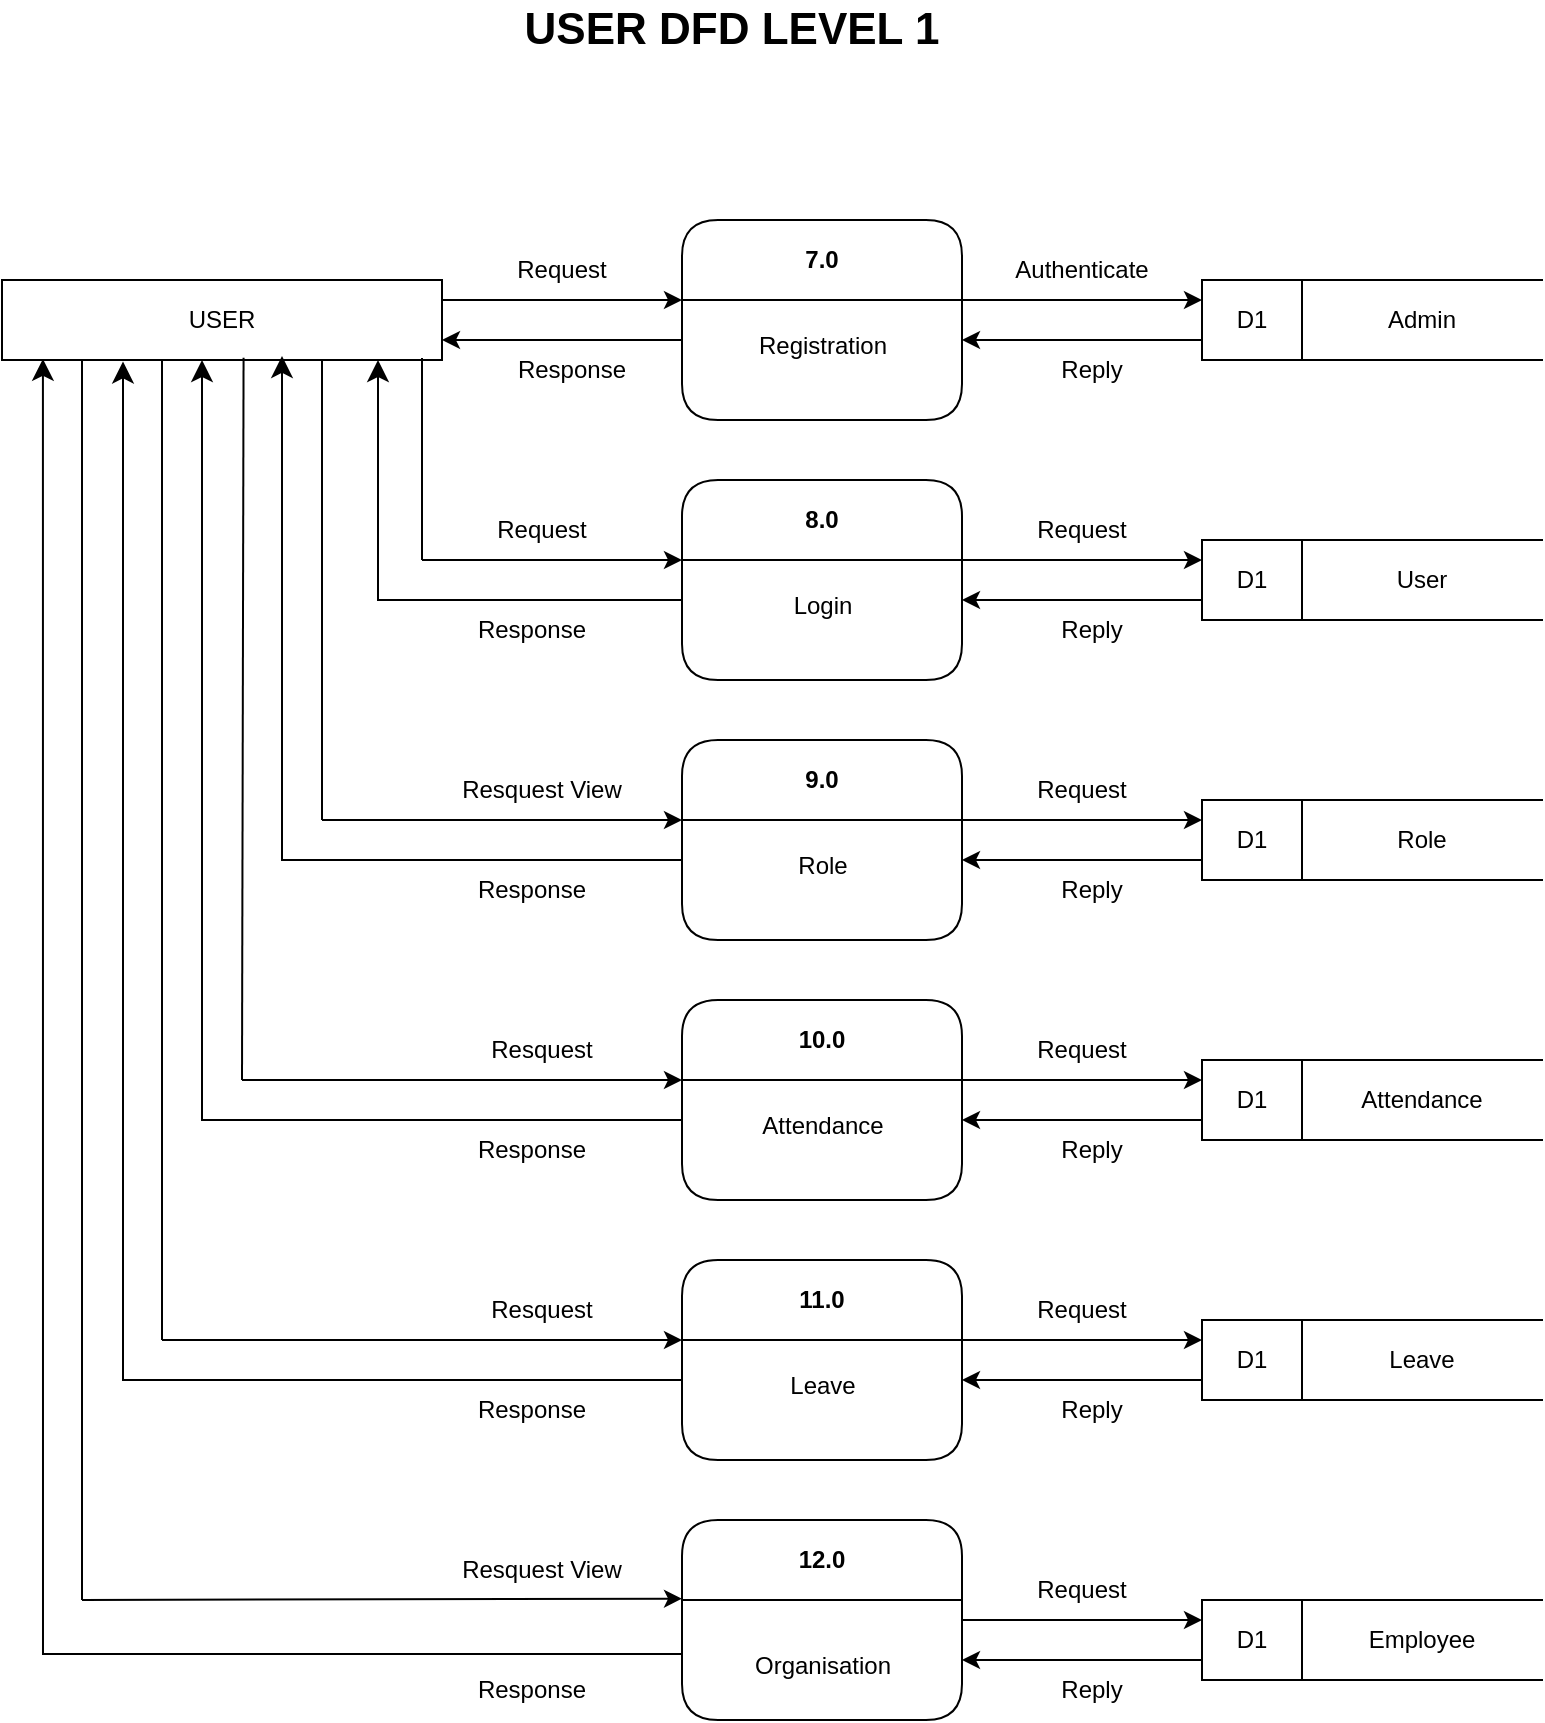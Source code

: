 <mxfile version="24.3.1" type="github">
  <diagram name="Page-1" id="UwWEIwb41tINyo97Hl8b">
    <mxGraphModel dx="2109" dy="1786" grid="1" gridSize="10" guides="1" tooltips="1" connect="1" arrows="1" fold="1" page="1" pageScale="1" pageWidth="850" pageHeight="1100" math="0" shadow="0">
      <root>
        <mxCell id="0" />
        <mxCell id="1" parent="0" />
        <mxCell id="CdnurSUOD-9AqRvy0sy4-1" value="Admin" style="shape=partialRectangle;whiteSpace=wrap;html=1;left=0;right=0;fillColor=none;" vertex="1" parent="1">
          <mxGeometry x="630" y="130" width="120" height="40" as="geometry" />
        </mxCell>
        <mxCell id="CdnurSUOD-9AqRvy0sy4-2" value="D1" style="rounded=0;whiteSpace=wrap;html=1;" vertex="1" parent="1">
          <mxGeometry x="580" y="130" width="50" height="40" as="geometry" />
        </mxCell>
        <mxCell id="CdnurSUOD-9AqRvy0sy4-3" value="7.0" style="swimlane;whiteSpace=wrap;html=1;rounded=1;startSize=40;" vertex="1" parent="1">
          <mxGeometry x="320" y="100" width="140" height="100" as="geometry" />
        </mxCell>
        <mxCell id="CdnurSUOD-9AqRvy0sy4-4" value="Registration" style="text;html=1;align=center;verticalAlign=middle;resizable=0;points=[];autosize=1;strokeColor=none;fillColor=none;" vertex="1" parent="1">
          <mxGeometry x="345" y="148" width="90" height="30" as="geometry" />
        </mxCell>
        <mxCell id="CdnurSUOD-9AqRvy0sy4-5" value="" style="endArrow=classic;html=1;rounded=0;entryX=0;entryY=0.25;entryDx=0;entryDy=0;" edge="1" parent="1" target="CdnurSUOD-9AqRvy0sy4-2">
          <mxGeometry width="50" height="50" relative="1" as="geometry">
            <mxPoint x="460" y="140" as="sourcePoint" />
            <mxPoint x="510" y="90" as="targetPoint" />
          </mxGeometry>
        </mxCell>
        <mxCell id="CdnurSUOD-9AqRvy0sy4-6" value="USER" style="rounded=0;whiteSpace=wrap;html=1;" vertex="1" parent="1">
          <mxGeometry x="-20" y="130" width="220" height="40" as="geometry" />
        </mxCell>
        <mxCell id="CdnurSUOD-9AqRvy0sy4-7" value="" style="endArrow=classic;html=1;rounded=0;entryX=0;entryY=0.25;entryDx=0;entryDy=0;" edge="1" parent="1">
          <mxGeometry width="50" height="50" relative="1" as="geometry">
            <mxPoint x="200" y="140" as="sourcePoint" />
            <mxPoint x="320" y="140" as="targetPoint" />
          </mxGeometry>
        </mxCell>
        <mxCell id="CdnurSUOD-9AqRvy0sy4-8" value="" style="endArrow=classic;html=1;rounded=0;" edge="1" parent="1">
          <mxGeometry width="50" height="50" relative="1" as="geometry">
            <mxPoint x="580" y="160" as="sourcePoint" />
            <mxPoint x="460" y="160" as="targetPoint" />
          </mxGeometry>
        </mxCell>
        <mxCell id="CdnurSUOD-9AqRvy0sy4-9" value="" style="endArrow=classic;html=1;rounded=0;" edge="1" parent="1">
          <mxGeometry width="50" height="50" relative="1" as="geometry">
            <mxPoint x="320" y="160" as="sourcePoint" />
            <mxPoint x="200" y="160" as="targetPoint" />
          </mxGeometry>
        </mxCell>
        <mxCell id="CdnurSUOD-9AqRvy0sy4-10" value="Request" style="text;html=1;align=center;verticalAlign=middle;whiteSpace=wrap;rounded=0;" vertex="1" parent="1">
          <mxGeometry x="230" y="110" width="60" height="30" as="geometry" />
        </mxCell>
        <mxCell id="CdnurSUOD-9AqRvy0sy4-11" value="Authenticate" style="text;html=1;align=center;verticalAlign=middle;whiteSpace=wrap;rounded=0;" vertex="1" parent="1">
          <mxGeometry x="480" y="110" width="80" height="30" as="geometry" />
        </mxCell>
        <mxCell id="CdnurSUOD-9AqRvy0sy4-12" value="Response" style="text;html=1;align=center;verticalAlign=middle;whiteSpace=wrap;rounded=0;" vertex="1" parent="1">
          <mxGeometry x="230" y="160" width="70" height="30" as="geometry" />
        </mxCell>
        <mxCell id="CdnurSUOD-9AqRvy0sy4-13" value="Reply" style="text;html=1;align=center;verticalAlign=middle;whiteSpace=wrap;rounded=0;" vertex="1" parent="1">
          <mxGeometry x="490" y="160" width="70" height="30" as="geometry" />
        </mxCell>
        <mxCell id="CdnurSUOD-9AqRvy0sy4-14" value="User" style="shape=partialRectangle;whiteSpace=wrap;html=1;left=0;right=0;fillColor=none;" vertex="1" parent="1">
          <mxGeometry x="630" y="260" width="120" height="40" as="geometry" />
        </mxCell>
        <mxCell id="CdnurSUOD-9AqRvy0sy4-15" value="D1" style="rounded=0;whiteSpace=wrap;html=1;" vertex="1" parent="1">
          <mxGeometry x="580" y="260" width="50" height="40" as="geometry" />
        </mxCell>
        <mxCell id="CdnurSUOD-9AqRvy0sy4-16" value="8.0" style="swimlane;whiteSpace=wrap;html=1;rounded=1;startSize=40;" vertex="1" parent="1">
          <mxGeometry x="320" y="230" width="140" height="100" as="geometry" />
        </mxCell>
        <mxCell id="CdnurSUOD-9AqRvy0sy4-17" value="Login" style="text;html=1;align=center;verticalAlign=middle;resizable=0;points=[];autosize=1;strokeColor=none;fillColor=none;" vertex="1" parent="1">
          <mxGeometry x="365" y="278" width="50" height="30" as="geometry" />
        </mxCell>
        <mxCell id="CdnurSUOD-9AqRvy0sy4-18" value="" style="endArrow=classic;html=1;rounded=0;entryX=0;entryY=0.25;entryDx=0;entryDy=0;" edge="1" parent="1" target="CdnurSUOD-9AqRvy0sy4-15">
          <mxGeometry width="50" height="50" relative="1" as="geometry">
            <mxPoint x="460" y="270" as="sourcePoint" />
            <mxPoint x="510" y="220" as="targetPoint" />
          </mxGeometry>
        </mxCell>
        <mxCell id="CdnurSUOD-9AqRvy0sy4-19" value="" style="endArrow=classic;html=1;rounded=0;" edge="1" parent="1">
          <mxGeometry width="50" height="50" relative="1" as="geometry">
            <mxPoint x="580" y="290" as="sourcePoint" />
            <mxPoint x="460" y="290" as="targetPoint" />
          </mxGeometry>
        </mxCell>
        <mxCell id="CdnurSUOD-9AqRvy0sy4-20" value="Request" style="text;html=1;align=center;verticalAlign=middle;whiteSpace=wrap;rounded=0;" vertex="1" parent="1">
          <mxGeometry x="480" y="240" width="80" height="30" as="geometry" />
        </mxCell>
        <mxCell id="CdnurSUOD-9AqRvy0sy4-21" value="Reply" style="text;html=1;align=center;verticalAlign=middle;whiteSpace=wrap;rounded=0;" vertex="1" parent="1">
          <mxGeometry x="490" y="290" width="70" height="30" as="geometry" />
        </mxCell>
        <mxCell id="CdnurSUOD-9AqRvy0sy4-22" value="Role" style="shape=partialRectangle;whiteSpace=wrap;html=1;left=0;right=0;fillColor=none;" vertex="1" parent="1">
          <mxGeometry x="630" y="390" width="120" height="40" as="geometry" />
        </mxCell>
        <mxCell id="CdnurSUOD-9AqRvy0sy4-23" value="D1" style="rounded=0;whiteSpace=wrap;html=1;" vertex="1" parent="1">
          <mxGeometry x="580" y="390" width="50" height="40" as="geometry" />
        </mxCell>
        <mxCell id="CdnurSUOD-9AqRvy0sy4-24" value="9.0" style="swimlane;whiteSpace=wrap;html=1;rounded=1;startSize=40;" vertex="1" parent="1">
          <mxGeometry x="320" y="360" width="140" height="100" as="geometry" />
        </mxCell>
        <mxCell id="CdnurSUOD-9AqRvy0sy4-25" value="Role" style="text;html=1;align=center;verticalAlign=middle;resizable=0;points=[];autosize=1;strokeColor=none;fillColor=none;" vertex="1" parent="1">
          <mxGeometry x="365" y="408" width="50" height="30" as="geometry" />
        </mxCell>
        <mxCell id="CdnurSUOD-9AqRvy0sy4-26" value="" style="endArrow=classic;html=1;rounded=0;entryX=0;entryY=0.25;entryDx=0;entryDy=0;" edge="1" parent="1" target="CdnurSUOD-9AqRvy0sy4-23">
          <mxGeometry width="50" height="50" relative="1" as="geometry">
            <mxPoint x="460" y="400" as="sourcePoint" />
            <mxPoint x="510" y="350" as="targetPoint" />
          </mxGeometry>
        </mxCell>
        <mxCell id="CdnurSUOD-9AqRvy0sy4-27" value="" style="endArrow=classic;html=1;rounded=0;" edge="1" parent="1">
          <mxGeometry width="50" height="50" relative="1" as="geometry">
            <mxPoint x="580" y="420" as="sourcePoint" />
            <mxPoint x="460" y="420" as="targetPoint" />
          </mxGeometry>
        </mxCell>
        <mxCell id="CdnurSUOD-9AqRvy0sy4-28" value="Request" style="text;html=1;align=center;verticalAlign=middle;whiteSpace=wrap;rounded=0;" vertex="1" parent="1">
          <mxGeometry x="480" y="370" width="80" height="30" as="geometry" />
        </mxCell>
        <mxCell id="CdnurSUOD-9AqRvy0sy4-29" value="Reply" style="text;html=1;align=center;verticalAlign=middle;whiteSpace=wrap;rounded=0;" vertex="1" parent="1">
          <mxGeometry x="490" y="420" width="70" height="30" as="geometry" />
        </mxCell>
        <mxCell id="CdnurSUOD-9AqRvy0sy4-30" value="Attendance" style="shape=partialRectangle;whiteSpace=wrap;html=1;left=0;right=0;fillColor=none;" vertex="1" parent="1">
          <mxGeometry x="630" y="520" width="120" height="40" as="geometry" />
        </mxCell>
        <mxCell id="CdnurSUOD-9AqRvy0sy4-31" value="D1" style="rounded=0;whiteSpace=wrap;html=1;" vertex="1" parent="1">
          <mxGeometry x="580" y="520" width="50" height="40" as="geometry" />
        </mxCell>
        <mxCell id="CdnurSUOD-9AqRvy0sy4-32" value="10.0" style="swimlane;whiteSpace=wrap;html=1;rounded=1;startSize=40;" vertex="1" parent="1">
          <mxGeometry x="320" y="490" width="140" height="100" as="geometry" />
        </mxCell>
        <mxCell id="CdnurSUOD-9AqRvy0sy4-33" value="Attendance" style="text;html=1;align=center;verticalAlign=middle;resizable=0;points=[];autosize=1;strokeColor=none;fillColor=none;" vertex="1" parent="1">
          <mxGeometry x="350" y="538" width="80" height="30" as="geometry" />
        </mxCell>
        <mxCell id="CdnurSUOD-9AqRvy0sy4-34" value="" style="endArrow=classic;html=1;rounded=0;entryX=0;entryY=0.25;entryDx=0;entryDy=0;" edge="1" parent="1" target="CdnurSUOD-9AqRvy0sy4-31">
          <mxGeometry width="50" height="50" relative="1" as="geometry">
            <mxPoint x="460" y="530" as="sourcePoint" />
            <mxPoint x="510" y="480" as="targetPoint" />
          </mxGeometry>
        </mxCell>
        <mxCell id="CdnurSUOD-9AqRvy0sy4-35" value="" style="endArrow=classic;html=1;rounded=0;" edge="1" parent="1">
          <mxGeometry width="50" height="50" relative="1" as="geometry">
            <mxPoint x="580" y="550" as="sourcePoint" />
            <mxPoint x="460" y="550" as="targetPoint" />
          </mxGeometry>
        </mxCell>
        <mxCell id="CdnurSUOD-9AqRvy0sy4-36" value="Request" style="text;html=1;align=center;verticalAlign=middle;whiteSpace=wrap;rounded=0;" vertex="1" parent="1">
          <mxGeometry x="480" y="500" width="80" height="30" as="geometry" />
        </mxCell>
        <mxCell id="CdnurSUOD-9AqRvy0sy4-37" value="Reply" style="text;html=1;align=center;verticalAlign=middle;whiteSpace=wrap;rounded=0;" vertex="1" parent="1">
          <mxGeometry x="490" y="550" width="70" height="30" as="geometry" />
        </mxCell>
        <mxCell id="CdnurSUOD-9AqRvy0sy4-38" value="Leave" style="shape=partialRectangle;whiteSpace=wrap;html=1;left=0;right=0;fillColor=none;" vertex="1" parent="1">
          <mxGeometry x="630" y="650" width="120" height="40" as="geometry" />
        </mxCell>
        <mxCell id="CdnurSUOD-9AqRvy0sy4-39" value="D1" style="rounded=0;whiteSpace=wrap;html=1;" vertex="1" parent="1">
          <mxGeometry x="580" y="650" width="50" height="40" as="geometry" />
        </mxCell>
        <mxCell id="CdnurSUOD-9AqRvy0sy4-40" value="11.0" style="swimlane;whiteSpace=wrap;html=1;rounded=1;startSize=40;" vertex="1" parent="1">
          <mxGeometry x="320" y="620" width="140" height="100" as="geometry" />
        </mxCell>
        <mxCell id="CdnurSUOD-9AqRvy0sy4-41" value="Leave" style="text;html=1;align=center;verticalAlign=middle;resizable=0;points=[];autosize=1;strokeColor=none;fillColor=none;" vertex="1" parent="1">
          <mxGeometry x="360" y="668" width="60" height="30" as="geometry" />
        </mxCell>
        <mxCell id="CdnurSUOD-9AqRvy0sy4-42" value="" style="endArrow=classic;html=1;rounded=0;entryX=0;entryY=0.25;entryDx=0;entryDy=0;" edge="1" parent="1" target="CdnurSUOD-9AqRvy0sy4-39">
          <mxGeometry width="50" height="50" relative="1" as="geometry">
            <mxPoint x="460" y="660" as="sourcePoint" />
            <mxPoint x="510" y="610" as="targetPoint" />
          </mxGeometry>
        </mxCell>
        <mxCell id="CdnurSUOD-9AqRvy0sy4-43" value="" style="endArrow=classic;html=1;rounded=0;" edge="1" parent="1">
          <mxGeometry width="50" height="50" relative="1" as="geometry">
            <mxPoint x="580" y="680" as="sourcePoint" />
            <mxPoint x="460" y="680" as="targetPoint" />
          </mxGeometry>
        </mxCell>
        <mxCell id="CdnurSUOD-9AqRvy0sy4-44" value="Request" style="text;html=1;align=center;verticalAlign=middle;whiteSpace=wrap;rounded=0;" vertex="1" parent="1">
          <mxGeometry x="480" y="630" width="80" height="30" as="geometry" />
        </mxCell>
        <mxCell id="CdnurSUOD-9AqRvy0sy4-45" value="Reply" style="text;html=1;align=center;verticalAlign=middle;whiteSpace=wrap;rounded=0;" vertex="1" parent="1">
          <mxGeometry x="490" y="680" width="70" height="30" as="geometry" />
        </mxCell>
        <mxCell id="CdnurSUOD-9AqRvy0sy4-46" value="Employee" style="shape=partialRectangle;whiteSpace=wrap;html=1;left=0;right=0;fillColor=none;" vertex="1" parent="1">
          <mxGeometry x="630" y="790" width="120" height="40" as="geometry" />
        </mxCell>
        <mxCell id="CdnurSUOD-9AqRvy0sy4-47" value="D1" style="rounded=0;whiteSpace=wrap;html=1;" vertex="1" parent="1">
          <mxGeometry x="580" y="790" width="50" height="40" as="geometry" />
        </mxCell>
        <mxCell id="CdnurSUOD-9AqRvy0sy4-48" value="12.0" style="swimlane;whiteSpace=wrap;html=1;rounded=1;startSize=40;" vertex="1" parent="1">
          <mxGeometry x="320" y="750" width="140" height="100" as="geometry" />
        </mxCell>
        <mxCell id="CdnurSUOD-9AqRvy0sy4-49" value="Organisation" style="text;html=1;align=center;verticalAlign=middle;resizable=0;points=[];autosize=1;strokeColor=none;fillColor=none;" vertex="1" parent="1">
          <mxGeometry x="345" y="808" width="90" height="30" as="geometry" />
        </mxCell>
        <mxCell id="CdnurSUOD-9AqRvy0sy4-50" value="" style="endArrow=classic;html=1;rounded=0;entryX=0;entryY=0.25;entryDx=0;entryDy=0;" edge="1" parent="1" target="CdnurSUOD-9AqRvy0sy4-47">
          <mxGeometry width="50" height="50" relative="1" as="geometry">
            <mxPoint x="460" y="800" as="sourcePoint" />
            <mxPoint x="510" y="750" as="targetPoint" />
          </mxGeometry>
        </mxCell>
        <mxCell id="CdnurSUOD-9AqRvy0sy4-51" value="" style="endArrow=classic;html=1;rounded=0;" edge="1" parent="1">
          <mxGeometry width="50" height="50" relative="1" as="geometry">
            <mxPoint x="580" y="820" as="sourcePoint" />
            <mxPoint x="460" y="820" as="targetPoint" />
          </mxGeometry>
        </mxCell>
        <mxCell id="CdnurSUOD-9AqRvy0sy4-52" value="Request" style="text;html=1;align=center;verticalAlign=middle;whiteSpace=wrap;rounded=0;" vertex="1" parent="1">
          <mxGeometry x="480" y="770" width="80" height="30" as="geometry" />
        </mxCell>
        <mxCell id="CdnurSUOD-9AqRvy0sy4-53" value="Reply" style="text;html=1;align=center;verticalAlign=middle;whiteSpace=wrap;rounded=0;" vertex="1" parent="1">
          <mxGeometry x="490" y="820" width="70" height="30" as="geometry" />
        </mxCell>
        <mxCell id="CdnurSUOD-9AqRvy0sy4-62" value="" style="edgeStyle=segmentEdgeStyle;endArrow=classic;html=1;curved=0;rounded=0;endSize=8;startSize=8;entryX=0.8;entryY=1;entryDx=0;entryDy=0;entryPerimeter=0;" edge="1" parent="1">
          <mxGeometry width="50" height="50" relative="1" as="geometry">
            <mxPoint x="320" y="290" as="sourcePoint" />
            <mxPoint x="168" y="170" as="targetPoint" />
          </mxGeometry>
        </mxCell>
        <mxCell id="CdnurSUOD-9AqRvy0sy4-63" value="" style="endArrow=classic;html=1;rounded=0;" edge="1" parent="1">
          <mxGeometry width="50" height="50" relative="1" as="geometry">
            <mxPoint x="190" y="270" as="sourcePoint" />
            <mxPoint x="320" y="270" as="targetPoint" />
          </mxGeometry>
        </mxCell>
        <mxCell id="CdnurSUOD-9AqRvy0sy4-64" value="" style="endArrow=none;html=1;rounded=0;" edge="1" parent="1">
          <mxGeometry width="50" height="50" relative="1" as="geometry">
            <mxPoint x="190" y="270" as="sourcePoint" />
            <mxPoint x="190" y="169" as="targetPoint" />
          </mxGeometry>
        </mxCell>
        <mxCell id="CdnurSUOD-9AqRvy0sy4-65" value="Request" style="text;html=1;align=center;verticalAlign=middle;whiteSpace=wrap;rounded=0;" vertex="1" parent="1">
          <mxGeometry x="190" y="240" width="120" height="30" as="geometry" />
        </mxCell>
        <mxCell id="CdnurSUOD-9AqRvy0sy4-66" value="Response" style="text;html=1;align=center;verticalAlign=middle;whiteSpace=wrap;rounded=0;" vertex="1" parent="1">
          <mxGeometry x="210" y="290" width="70" height="30" as="geometry" />
        </mxCell>
        <mxCell id="CdnurSUOD-9AqRvy0sy4-67" value="" style="edgeStyle=segmentEdgeStyle;endArrow=classic;html=1;curved=0;rounded=0;endSize=8;startSize=8;entryX=0.8;entryY=1;entryDx=0;entryDy=0;entryPerimeter=0;" edge="1" parent="1">
          <mxGeometry width="50" height="50" relative="1" as="geometry">
            <mxPoint x="320" y="420" as="sourcePoint" />
            <mxPoint x="120" y="167.97" as="targetPoint" />
          </mxGeometry>
        </mxCell>
        <mxCell id="CdnurSUOD-9AqRvy0sy4-68" value="" style="endArrow=classic;html=1;rounded=0;" edge="1" parent="1">
          <mxGeometry width="50" height="50" relative="1" as="geometry">
            <mxPoint x="140" y="400" as="sourcePoint" />
            <mxPoint x="320" y="400" as="targetPoint" />
          </mxGeometry>
        </mxCell>
        <mxCell id="CdnurSUOD-9AqRvy0sy4-69" value="" style="endArrow=none;html=1;rounded=0;" edge="1" parent="1">
          <mxGeometry width="50" height="50" relative="1" as="geometry">
            <mxPoint x="140" y="400" as="sourcePoint" />
            <mxPoint x="140" y="170" as="targetPoint" />
          </mxGeometry>
        </mxCell>
        <mxCell id="CdnurSUOD-9AqRvy0sy4-70" value="Resquest View" style="text;html=1;align=center;verticalAlign=middle;whiteSpace=wrap;rounded=0;" vertex="1" parent="1">
          <mxGeometry x="190" y="370" width="120" height="30" as="geometry" />
        </mxCell>
        <mxCell id="CdnurSUOD-9AqRvy0sy4-71" value="Response" style="text;html=1;align=center;verticalAlign=middle;whiteSpace=wrap;rounded=0;" vertex="1" parent="1">
          <mxGeometry x="210" y="420" width="70" height="30" as="geometry" />
        </mxCell>
        <mxCell id="CdnurSUOD-9AqRvy0sy4-72" value="" style="endArrow=classic;html=1;rounded=0;" edge="1" parent="1">
          <mxGeometry width="50" height="50" relative="1" as="geometry">
            <mxPoint x="100" y="530" as="sourcePoint" />
            <mxPoint x="320" y="530" as="targetPoint" />
          </mxGeometry>
        </mxCell>
        <mxCell id="CdnurSUOD-9AqRvy0sy4-73" value="" style="endArrow=none;html=1;rounded=0;entryX=0.549;entryY=0.971;entryDx=0;entryDy=0;entryPerimeter=0;" edge="1" parent="1" target="CdnurSUOD-9AqRvy0sy4-6">
          <mxGeometry width="50" height="50" relative="1" as="geometry">
            <mxPoint x="100" y="530" as="sourcePoint" />
            <mxPoint x="100" y="470" as="targetPoint" />
          </mxGeometry>
        </mxCell>
        <mxCell id="CdnurSUOD-9AqRvy0sy4-74" value="" style="edgeStyle=segmentEdgeStyle;endArrow=classic;html=1;curved=0;rounded=0;endSize=8;startSize=8;entryX=0.8;entryY=1;entryDx=0;entryDy=0;entryPerimeter=0;" edge="1" parent="1">
          <mxGeometry width="50" height="50" relative="1" as="geometry">
            <mxPoint x="320" y="550" as="sourcePoint" />
            <mxPoint x="80" y="170" as="targetPoint" />
          </mxGeometry>
        </mxCell>
        <mxCell id="CdnurSUOD-9AqRvy0sy4-75" value="Resquest" style="text;html=1;align=center;verticalAlign=middle;whiteSpace=wrap;rounded=0;" vertex="1" parent="1">
          <mxGeometry x="190" y="500" width="120" height="30" as="geometry" />
        </mxCell>
        <mxCell id="CdnurSUOD-9AqRvy0sy4-76" value="Response" style="text;html=1;align=center;verticalAlign=middle;whiteSpace=wrap;rounded=0;" vertex="1" parent="1">
          <mxGeometry x="210" y="550" width="70" height="30" as="geometry" />
        </mxCell>
        <mxCell id="CdnurSUOD-9AqRvy0sy4-77" value="" style="endArrow=classic;html=1;rounded=0;" edge="1" parent="1">
          <mxGeometry width="50" height="50" relative="1" as="geometry">
            <mxPoint x="60" y="660" as="sourcePoint" />
            <mxPoint x="320" y="660" as="targetPoint" />
          </mxGeometry>
        </mxCell>
        <mxCell id="CdnurSUOD-9AqRvy0sy4-78" value="" style="endArrow=none;html=1;rounded=0;" edge="1" parent="1">
          <mxGeometry width="50" height="50" relative="1" as="geometry">
            <mxPoint x="60" y="660" as="sourcePoint" />
            <mxPoint x="60" y="170" as="targetPoint" />
          </mxGeometry>
        </mxCell>
        <mxCell id="CdnurSUOD-9AqRvy0sy4-79" value="Resquest" style="text;html=1;align=center;verticalAlign=middle;whiteSpace=wrap;rounded=0;" vertex="1" parent="1">
          <mxGeometry x="190" y="630" width="120" height="30" as="geometry" />
        </mxCell>
        <mxCell id="CdnurSUOD-9AqRvy0sy4-80" value="Response" style="text;html=1;align=center;verticalAlign=middle;whiteSpace=wrap;rounded=0;" vertex="1" parent="1">
          <mxGeometry x="210" y="680" width="70" height="30" as="geometry" />
        </mxCell>
        <mxCell id="CdnurSUOD-9AqRvy0sy4-81" value="" style="edgeStyle=segmentEdgeStyle;endArrow=classic;html=1;curved=0;rounded=0;endSize=8;startSize=8;entryX=0.275;entryY=1.018;entryDx=0;entryDy=0;entryPerimeter=0;" edge="1" parent="1" target="CdnurSUOD-9AqRvy0sy4-6">
          <mxGeometry width="50" height="50" relative="1" as="geometry">
            <mxPoint x="320" y="680" as="sourcePoint" />
            <mxPoint x="40" y="300" as="targetPoint" />
          </mxGeometry>
        </mxCell>
        <mxCell id="CdnurSUOD-9AqRvy0sy4-82" value="" style="endArrow=classic;html=1;rounded=0;" edge="1" parent="1">
          <mxGeometry width="50" height="50" relative="1" as="geometry">
            <mxPoint x="20" y="790" as="sourcePoint" />
            <mxPoint x="320" y="789.31" as="targetPoint" />
          </mxGeometry>
        </mxCell>
        <mxCell id="CdnurSUOD-9AqRvy0sy4-83" value="" style="endArrow=none;html=1;rounded=0;" edge="1" parent="1">
          <mxGeometry width="50" height="50" relative="1" as="geometry">
            <mxPoint x="20" y="790" as="sourcePoint" />
            <mxPoint x="20" y="170" as="targetPoint" />
          </mxGeometry>
        </mxCell>
        <mxCell id="CdnurSUOD-9AqRvy0sy4-84" value="Resquest View" style="text;html=1;align=center;verticalAlign=middle;whiteSpace=wrap;rounded=0;" vertex="1" parent="1">
          <mxGeometry x="190" y="760" width="120" height="30" as="geometry" />
        </mxCell>
        <mxCell id="CdnurSUOD-9AqRvy0sy4-85" value="" style="edgeStyle=segmentEdgeStyle;endArrow=classic;html=1;curved=0;rounded=0;endSize=8;startSize=8;entryX=0.093;entryY=0.986;entryDx=0;entryDy=0;entryPerimeter=0;" edge="1" parent="1" target="CdnurSUOD-9AqRvy0sy4-6">
          <mxGeometry width="50" height="50" relative="1" as="geometry">
            <mxPoint x="320" y="817" as="sourcePoint" />
            <mxPoint x="0.03" y="308" as="targetPoint" />
          </mxGeometry>
        </mxCell>
        <mxCell id="CdnurSUOD-9AqRvy0sy4-86" value="Response" style="text;html=1;align=center;verticalAlign=middle;whiteSpace=wrap;rounded=0;" vertex="1" parent="1">
          <mxGeometry x="210" y="820" width="70" height="30" as="geometry" />
        </mxCell>
        <mxCell id="CdnurSUOD-9AqRvy0sy4-87" value="&lt;font style=&quot;font-size: 22px;&quot;&gt;USER DFD LEVEL 1&lt;/font&gt;" style="text;html=1;align=center;verticalAlign=middle;whiteSpace=wrap;rounded=0;fontSize=16;fontStyle=1" vertex="1" parent="1">
          <mxGeometry x="190" y="-10" width="310" height="30" as="geometry" />
        </mxCell>
      </root>
    </mxGraphModel>
  </diagram>
</mxfile>
